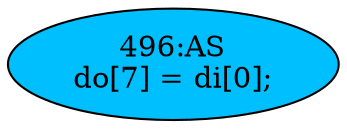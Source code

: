 strict digraph "" {
	node [label="\N"];
	"496:AS"	 [ast="<pyverilog.vparser.ast.Assign object at 0x7f44f6bb6810>",
		def_var="['do']",
		fillcolor=deepskyblue,
		label="496:AS
do[7] = di[0];",
		statements="[]",
		style=filled,
		typ=Assign,
		use_var="['di']"];
}
